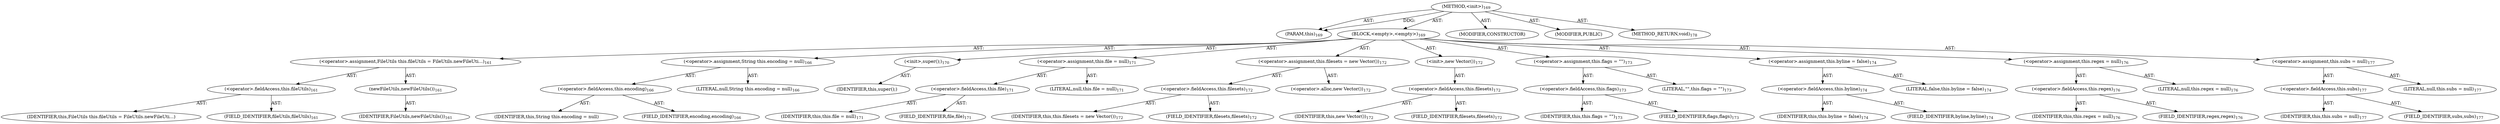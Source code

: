 digraph "&lt;init&gt;" {  
"111669149696" [label = <(METHOD,&lt;init&gt;)<SUB>169</SUB>> ]
"115964116999" [label = <(PARAM,this)<SUB>169</SUB>> ]
"25769803776" [label = <(BLOCK,&lt;empty&gt;,&lt;empty&gt;)<SUB>169</SUB>> ]
"30064771073" [label = <(&lt;operator&gt;.assignment,FileUtils this.fileUtils = FileUtils.newFileUti...)<SUB>161</SUB>> ]
"30064771074" [label = <(&lt;operator&gt;.fieldAccess,this.fileUtils)<SUB>161</SUB>> ]
"68719476765" [label = <(IDENTIFIER,this,FileUtils this.fileUtils = FileUtils.newFileUti...)> ]
"55834574848" [label = <(FIELD_IDENTIFIER,fileUtils,fileUtils)<SUB>161</SUB>> ]
"30064771075" [label = <(newFileUtils,newFileUtils())<SUB>161</SUB>> ]
"68719476766" [label = <(IDENTIFIER,FileUtils,newFileUtils())<SUB>161</SUB>> ]
"30064771076" [label = <(&lt;operator&gt;.assignment,String this.encoding = null)<SUB>166</SUB>> ]
"30064771077" [label = <(&lt;operator&gt;.fieldAccess,this.encoding)<SUB>166</SUB>> ]
"68719476767" [label = <(IDENTIFIER,this,String this.encoding = null)> ]
"55834574849" [label = <(FIELD_IDENTIFIER,encoding,encoding)<SUB>166</SUB>> ]
"90194313216" [label = <(LITERAL,null,String this.encoding = null)<SUB>166</SUB>> ]
"30064771072" [label = <(&lt;init&gt;,super();)<SUB>170</SUB>> ]
"68719476758" [label = <(IDENTIFIER,this,super();)> ]
"30064771078" [label = <(&lt;operator&gt;.assignment,this.file = null)<SUB>171</SUB>> ]
"30064771079" [label = <(&lt;operator&gt;.fieldAccess,this.file)<SUB>171</SUB>> ]
"68719476759" [label = <(IDENTIFIER,this,this.file = null)<SUB>171</SUB>> ]
"55834574850" [label = <(FIELD_IDENTIFIER,file,file)<SUB>171</SUB>> ]
"90194313217" [label = <(LITERAL,null,this.file = null)<SUB>171</SUB>> ]
"30064771080" [label = <(&lt;operator&gt;.assignment,this.filesets = new Vector())<SUB>172</SUB>> ]
"30064771081" [label = <(&lt;operator&gt;.fieldAccess,this.filesets)<SUB>172</SUB>> ]
"68719476760" [label = <(IDENTIFIER,this,this.filesets = new Vector())<SUB>172</SUB>> ]
"55834574851" [label = <(FIELD_IDENTIFIER,filesets,filesets)<SUB>172</SUB>> ]
"30064771082" [label = <(&lt;operator&gt;.alloc,new Vector())<SUB>172</SUB>> ]
"30064771083" [label = <(&lt;init&gt;,new Vector())<SUB>172</SUB>> ]
"30064771084" [label = <(&lt;operator&gt;.fieldAccess,this.filesets)<SUB>172</SUB>> ]
"68719476768" [label = <(IDENTIFIER,this,new Vector())<SUB>172</SUB>> ]
"55834574852" [label = <(FIELD_IDENTIFIER,filesets,filesets)<SUB>172</SUB>> ]
"30064771085" [label = <(&lt;operator&gt;.assignment,this.flags = &quot;&quot;)<SUB>173</SUB>> ]
"30064771086" [label = <(&lt;operator&gt;.fieldAccess,this.flags)<SUB>173</SUB>> ]
"68719476761" [label = <(IDENTIFIER,this,this.flags = &quot;&quot;)<SUB>173</SUB>> ]
"55834574853" [label = <(FIELD_IDENTIFIER,flags,flags)<SUB>173</SUB>> ]
"90194313218" [label = <(LITERAL,&quot;&quot;,this.flags = &quot;&quot;)<SUB>173</SUB>> ]
"30064771087" [label = <(&lt;operator&gt;.assignment,this.byline = false)<SUB>174</SUB>> ]
"30064771088" [label = <(&lt;operator&gt;.fieldAccess,this.byline)<SUB>174</SUB>> ]
"68719476762" [label = <(IDENTIFIER,this,this.byline = false)<SUB>174</SUB>> ]
"55834574854" [label = <(FIELD_IDENTIFIER,byline,byline)<SUB>174</SUB>> ]
"90194313219" [label = <(LITERAL,false,this.byline = false)<SUB>174</SUB>> ]
"30064771089" [label = <(&lt;operator&gt;.assignment,this.regex = null)<SUB>176</SUB>> ]
"30064771090" [label = <(&lt;operator&gt;.fieldAccess,this.regex)<SUB>176</SUB>> ]
"68719476763" [label = <(IDENTIFIER,this,this.regex = null)<SUB>176</SUB>> ]
"55834574855" [label = <(FIELD_IDENTIFIER,regex,regex)<SUB>176</SUB>> ]
"90194313220" [label = <(LITERAL,null,this.regex = null)<SUB>176</SUB>> ]
"30064771091" [label = <(&lt;operator&gt;.assignment,this.subs = null)<SUB>177</SUB>> ]
"30064771092" [label = <(&lt;operator&gt;.fieldAccess,this.subs)<SUB>177</SUB>> ]
"68719476764" [label = <(IDENTIFIER,this,this.subs = null)<SUB>177</SUB>> ]
"55834574856" [label = <(FIELD_IDENTIFIER,subs,subs)<SUB>177</SUB>> ]
"90194313221" [label = <(LITERAL,null,this.subs = null)<SUB>177</SUB>> ]
"133143986184" [label = <(MODIFIER,CONSTRUCTOR)> ]
"133143986185" [label = <(MODIFIER,PUBLIC)> ]
"128849018880" [label = <(METHOD_RETURN,void)<SUB>178</SUB>> ]
  "111669149696" -> "115964116999"  [ label = "AST: "] 
  "111669149696" -> "25769803776"  [ label = "AST: "] 
  "111669149696" -> "133143986184"  [ label = "AST: "] 
  "111669149696" -> "133143986185"  [ label = "AST: "] 
  "111669149696" -> "128849018880"  [ label = "AST: "] 
  "25769803776" -> "30064771073"  [ label = "AST: "] 
  "25769803776" -> "30064771076"  [ label = "AST: "] 
  "25769803776" -> "30064771072"  [ label = "AST: "] 
  "25769803776" -> "30064771078"  [ label = "AST: "] 
  "25769803776" -> "30064771080"  [ label = "AST: "] 
  "25769803776" -> "30064771083"  [ label = "AST: "] 
  "25769803776" -> "30064771085"  [ label = "AST: "] 
  "25769803776" -> "30064771087"  [ label = "AST: "] 
  "25769803776" -> "30064771089"  [ label = "AST: "] 
  "25769803776" -> "30064771091"  [ label = "AST: "] 
  "30064771073" -> "30064771074"  [ label = "AST: "] 
  "30064771073" -> "30064771075"  [ label = "AST: "] 
  "30064771074" -> "68719476765"  [ label = "AST: "] 
  "30064771074" -> "55834574848"  [ label = "AST: "] 
  "30064771075" -> "68719476766"  [ label = "AST: "] 
  "30064771076" -> "30064771077"  [ label = "AST: "] 
  "30064771076" -> "90194313216"  [ label = "AST: "] 
  "30064771077" -> "68719476767"  [ label = "AST: "] 
  "30064771077" -> "55834574849"  [ label = "AST: "] 
  "30064771072" -> "68719476758"  [ label = "AST: "] 
  "30064771078" -> "30064771079"  [ label = "AST: "] 
  "30064771078" -> "90194313217"  [ label = "AST: "] 
  "30064771079" -> "68719476759"  [ label = "AST: "] 
  "30064771079" -> "55834574850"  [ label = "AST: "] 
  "30064771080" -> "30064771081"  [ label = "AST: "] 
  "30064771080" -> "30064771082"  [ label = "AST: "] 
  "30064771081" -> "68719476760"  [ label = "AST: "] 
  "30064771081" -> "55834574851"  [ label = "AST: "] 
  "30064771083" -> "30064771084"  [ label = "AST: "] 
  "30064771084" -> "68719476768"  [ label = "AST: "] 
  "30064771084" -> "55834574852"  [ label = "AST: "] 
  "30064771085" -> "30064771086"  [ label = "AST: "] 
  "30064771085" -> "90194313218"  [ label = "AST: "] 
  "30064771086" -> "68719476761"  [ label = "AST: "] 
  "30064771086" -> "55834574853"  [ label = "AST: "] 
  "30064771087" -> "30064771088"  [ label = "AST: "] 
  "30064771087" -> "90194313219"  [ label = "AST: "] 
  "30064771088" -> "68719476762"  [ label = "AST: "] 
  "30064771088" -> "55834574854"  [ label = "AST: "] 
  "30064771089" -> "30064771090"  [ label = "AST: "] 
  "30064771089" -> "90194313220"  [ label = "AST: "] 
  "30064771090" -> "68719476763"  [ label = "AST: "] 
  "30064771090" -> "55834574855"  [ label = "AST: "] 
  "30064771091" -> "30064771092"  [ label = "AST: "] 
  "30064771091" -> "90194313221"  [ label = "AST: "] 
  "30064771092" -> "68719476764"  [ label = "AST: "] 
  "30064771092" -> "55834574856"  [ label = "AST: "] 
  "111669149696" -> "115964116999"  [ label = "DDG: "] 
}

